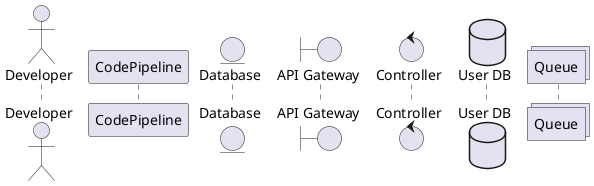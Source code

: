 @startuml
actor Developer as Dev
participant "CodePipeline" as Pipeline
entity "Database" as DB
boundary "API Gateway" as Gateway
control "Controller" as Ctrl
database "User DB" as UserDB
collections "Queue" as MsgQueue

@enduml
